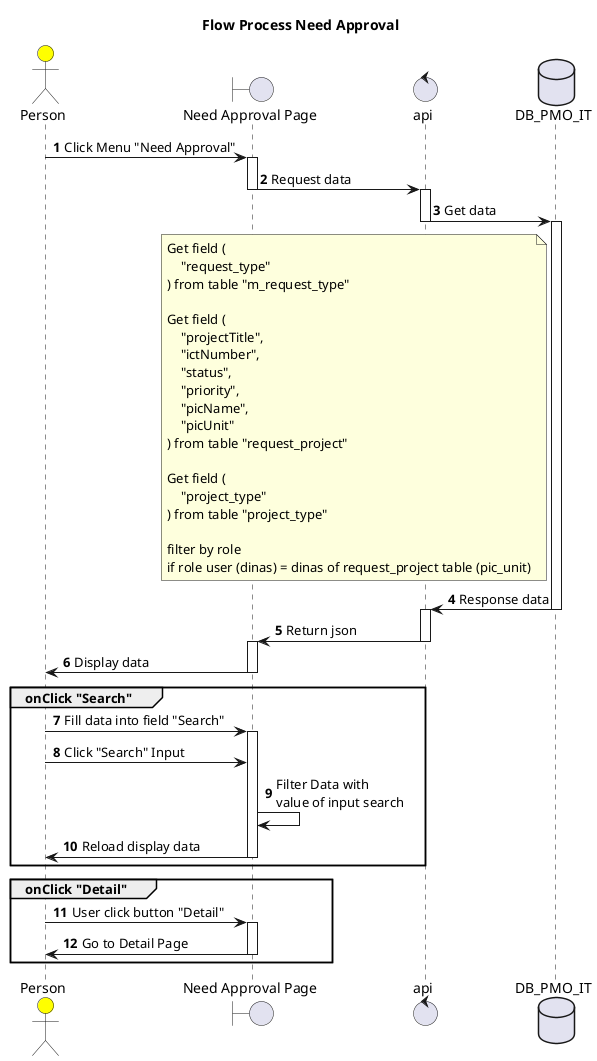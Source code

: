 @startuml PMO IT
title "Flow Process Need Approval"

actor "Person" as user #Yellow
boundary "Need Approval Page" as ui
control "api" as api
database "DB_PMO_IT" as DB_PMO_IT

autonumber
user -> ui : Click Menu "Need Approval"
activate ui
ui -> api : Request data
deactivate ui
activate api
api -> DB_PMO_IT : Get data
note left of DB_PMO_IT
Get field (
    "request_type"
) from table "m_request_type"

Get field (
    "projectTitle",
    "ictNumber",
    "status",
    "priority",
    "picName",
    "picUnit"
) from table "request_project"

Get field (
    "project_type"
) from table "project_type"

filter by role
if role user (dinas) = dinas of request_project table (pic_unit)
end note
deactivate api
activate DB_PMO_IT
DB_PMO_IT -> api : Response data
deactivate DB_PMO_IT
activate api
api -> ui : Return json
deactivate api
activate ui
ui -> user : Display data
deactivate ui

group onClick "Search"
user -> ui : Fill data into field "Search"
activate ui
user -> ui : Click "Search" Input
ui -> ui : Filter Data with \nvalue of input search
ui -> user : Reload display data
deactivate ui
end

group onClick "Detail"
user -> ui : User click button "Detail"
activate ui
ui -> user : Go to Detail Page
deactivate ui
end

@enduml